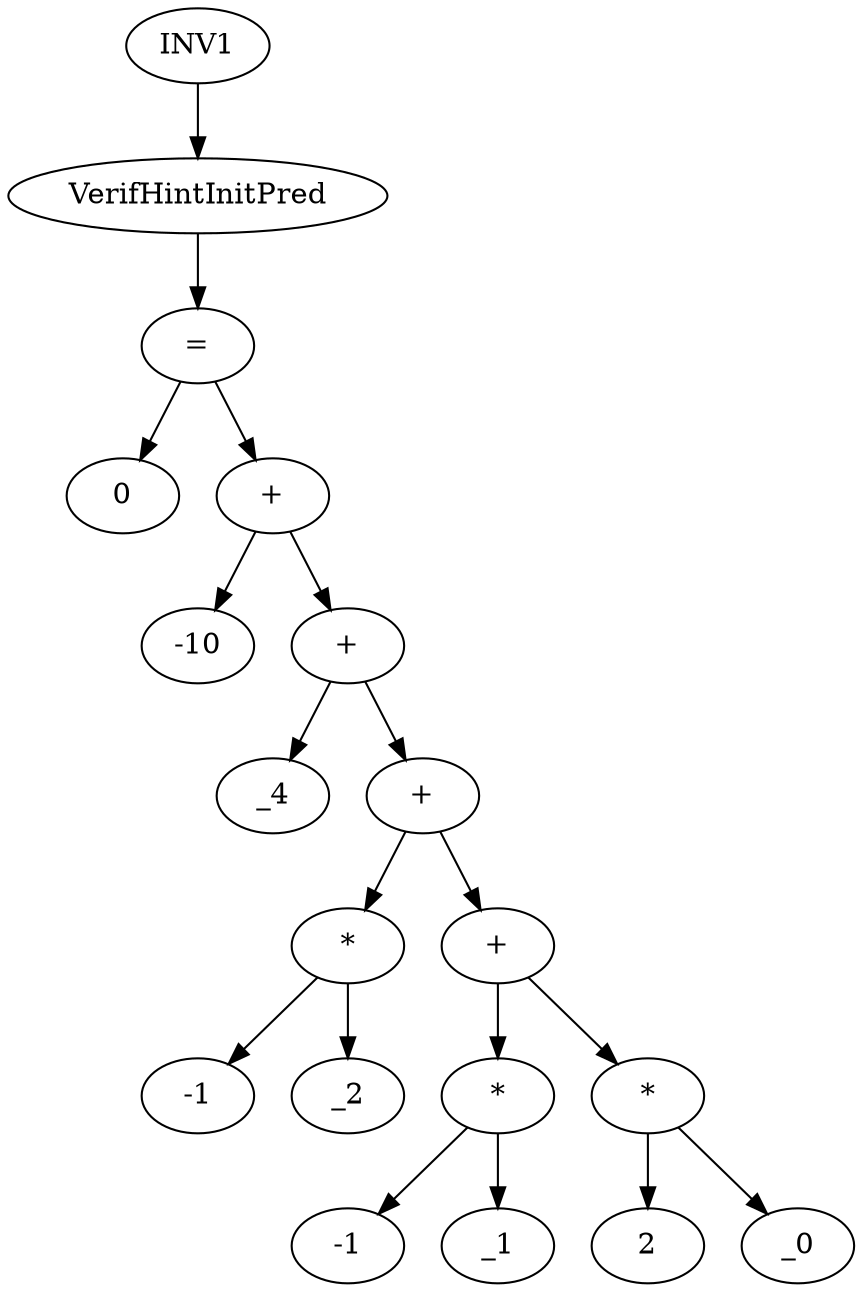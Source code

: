 digraph dag {
0 [label="INV1"];
1 [label="VerifHintInitPred"];
2 [label="="];
3 [label="0"];
4 [label="+"];
5 [label="-10"];
6 [label="+"];
7 [label="_4"];
8 [label="+"];
9 [label="*"];
10 [label="-1"];
11 [label="_2"];
12 [label="+"];
13 [label="*"];
14 [label="-1"];
15 [label="_1"];
16 [label="*"];
17 [label="2"];
18 [label="_0"];
"0" -> "1"[label=""]
"1" -> "2"[label=""]
"2" -> "4"[label=""]
"2" -> "3"[label=""]
"4" -> "6"[label=""]
"4" -> "5"[label=""]
"6" -> "8"[label=""]
"6" -> "7"[label=""]
"8" -> "9"[label=""]
"8" -> "12"[label=""]
"9" -> "11"[label=""]
"9" -> "10"[label=""]
"12" -> "13"[label=""]
"12" -> "16"[label=""]
"13" -> "15"[label=""]
"13" -> "14"[label=""]
"16" -> "18"[label=""]
"16" -> "17"[label=""]
}
